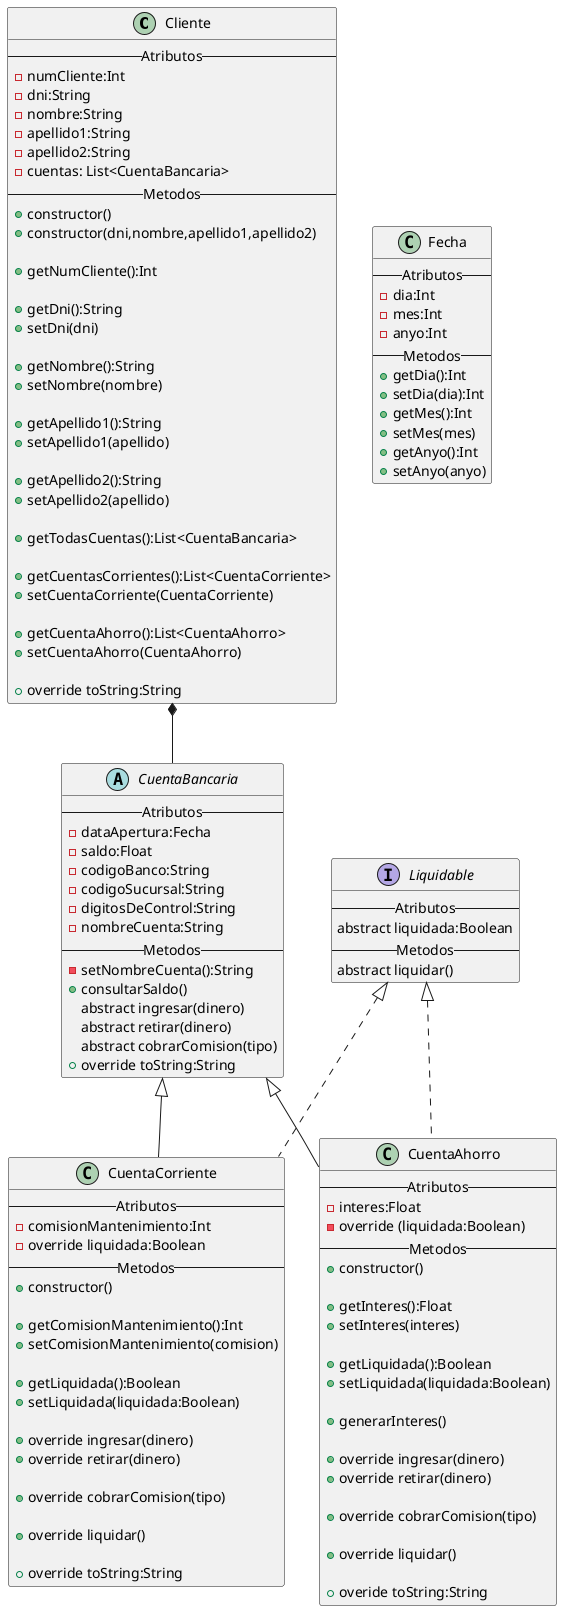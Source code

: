 @startuml
'https://plantuml.com/class-diagram

class Cliente{
--Atributos--
-numCliente:Int
-dni:String
-nombre:String
-apellido1:String
-apellido2:String
-cuentas: List<CuentaBancaria>
--Metodos--
+constructor()
+constructor(dni,nombre,apellido1,apellido2)

+getNumCliente():Int

+getDni():String
+setDni(dni)

+getNombre():String
+setNombre(nombre)

+getApellido1():String
+setApellido1(apellido)

+getApellido2():String
+setApellido2(apellido)

+getTodasCuentas():List<CuentaBancaria>

+getCuentasCorrientes():List<CuentaCorriente>
+setCuentaCorriente(CuentaCorriente)

+getCuentaAhorro():List<CuentaAhorro>
+setCuentaAhorro(CuentaAhorro)

+override toString:String
}
abstract CuentaBancaria{
--Atributos--
-dataApertura:Fecha
-saldo:Float
-codigoBanco:String
-codigoSucursal:String
-digitosDeControl:String
-nombreCuenta:String
--Metodos--
-setNombreCuenta():String
+consultarSaldo()
abstract ingresar(dinero)
abstract retirar(dinero)
abstract cobrarComision(tipo)
+override toString:String
}

class CuentaCorriente{
--Atributos--
-comisionMantenimiento:Int
-override liquidada:Boolean
--Metodos--
+constructor()

+getComisionMantenimiento():Int
+setComisionMantenimiento(comision)

+getLiquidada():Boolean
+setLiquidada(liquidada:Boolean)

+override ingresar(dinero)
+override retirar(dinero)

+override cobrarComision(tipo)

+override liquidar()

+override toString:String
}

class CuentaAhorro{
--Atributos--
-interes:Float
-override (liquidada:Boolean)
--Metodos--
+constructor()

+getInteres():Float
+setInteres(interes)

+getLiquidada():Boolean
+setLiquidada(liquidada:Boolean)

+generarInteres()

+override ingresar(dinero)
+override retirar(dinero)

+override cobrarComision(tipo)

+override liquidar()

+overide toString:String
}

interface Liquidable {
--Atributos--
abstract liquidada:Boolean
--Metodos--
abstract liquidar()
}

class Fecha {
--Atributos--
-dia:Int
-mes:Int
-anyo:Int
--Metodos--
+getDia():Int
+setDia(dia):Int
+getMes():Int
+setMes(mes)
+getAnyo():Int
+setAnyo(anyo)
}


CuentaBancaria <|-- CuentaAhorro
CuentaBancaria <|-- CuentaCorriente

Liquidable <|.. CuentaAhorro
Liquidable <|.. CuentaCorriente

Cliente *-- CuentaBancaria





@enduml